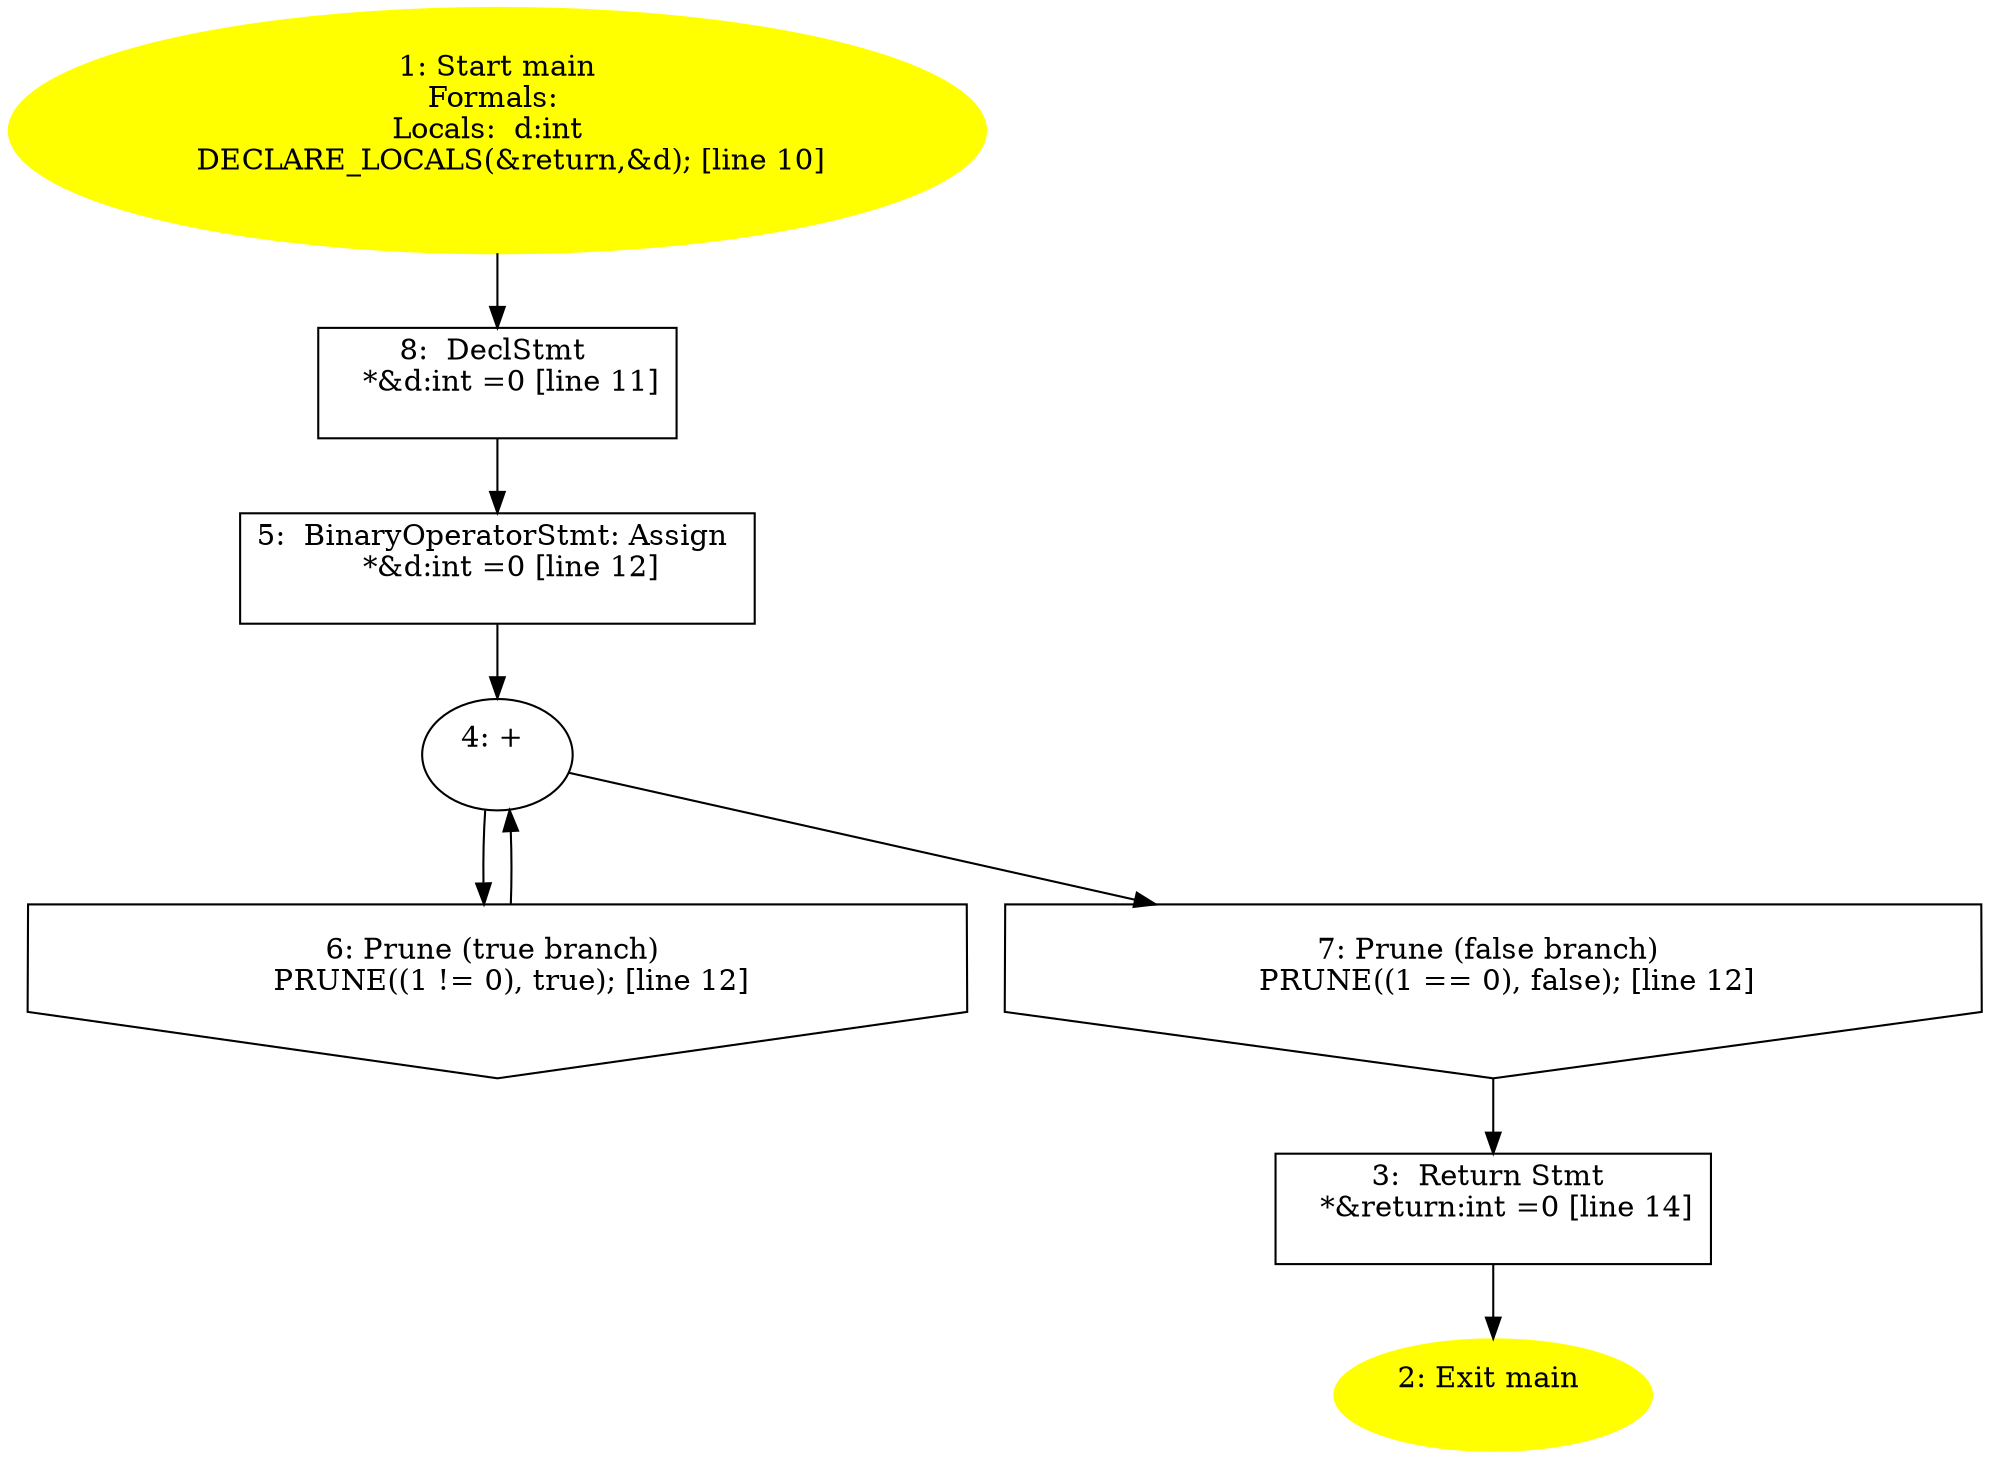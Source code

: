 /* @generated */
digraph iCFG {
"main8" [label="8:  DeclStmt \n   *&d:int =0 [line 11]\n " shape="box"]
	

	 "main8" -> "main5" ;
"main7" [label="7: Prune (false branch) \n   PRUNE((1 == 0), false); [line 12]\n " shape="invhouse"]
	

	 "main7" -> "main3" ;
"main6" [label="6: Prune (true branch) \n   PRUNE((1 != 0), true); [line 12]\n " shape="invhouse"]
	

	 "main6" -> "main4" ;
"main5" [label="5:  BinaryOperatorStmt: Assign \n   *&d:int =0 [line 12]\n " shape="box"]
	

	 "main5" -> "main4" ;
"main4" [label="4: + \n  " ]
	

	 "main4" -> "main6" ;
	 "main4" -> "main7" ;
"main3" [label="3:  Return Stmt \n   *&return:int =0 [line 14]\n " shape="box"]
	

	 "main3" -> "main2" ;
"main2" [label="2: Exit main \n  " color=yellow style=filled]
	

"main1" [label="1: Start main\nFormals: \nLocals:  d:int  \n   DECLARE_LOCALS(&return,&d); [line 10]\n " color=yellow style=filled]
	

	 "main1" -> "main8" ;
}

